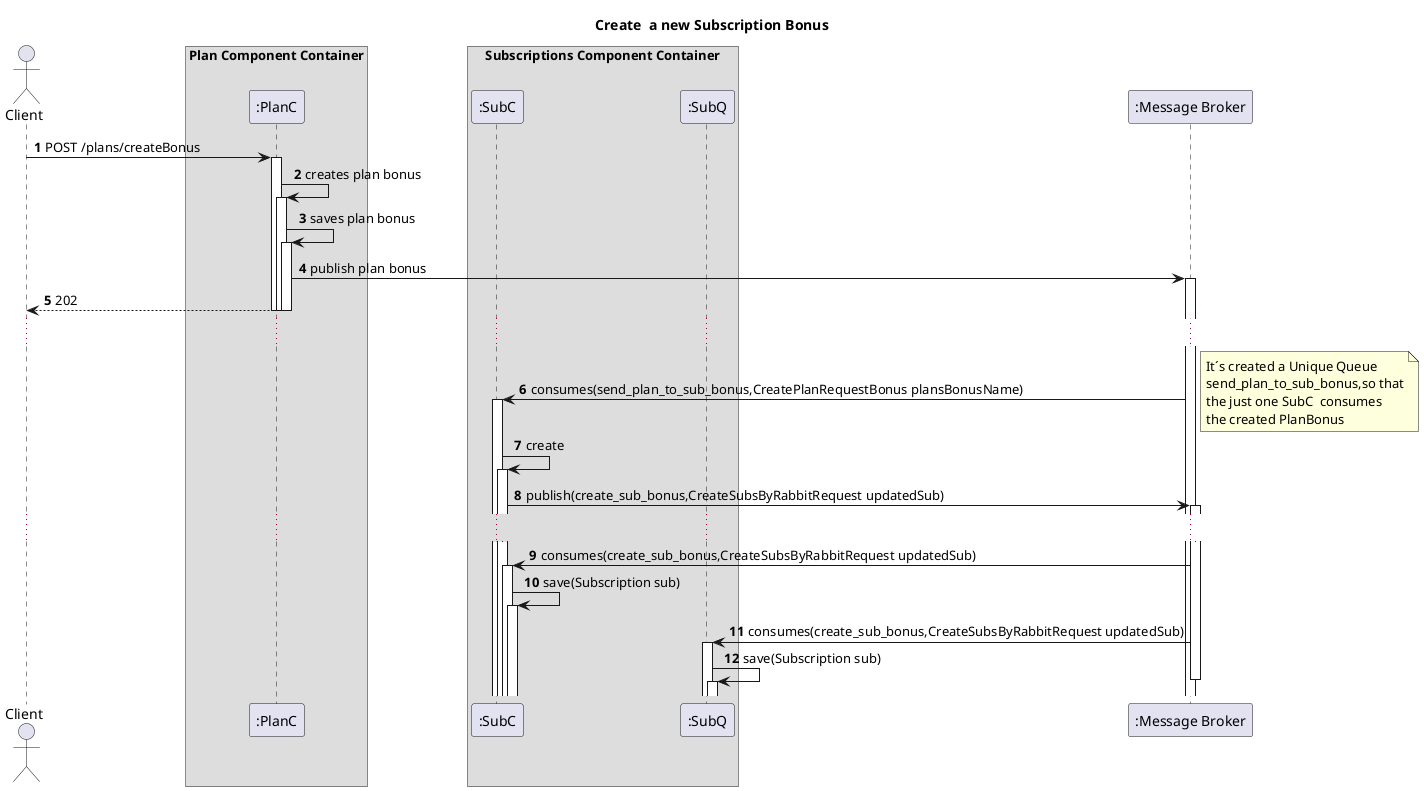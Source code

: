 @startuml
'https://plantuml.com/sequence-diagram
autoactivate on
autonumber
title  Create  a new Subscription Bonus

autonumber

actor "Client" as Ac
box "Plan Component Container"
participant ":PlanC" as Auth
end box
box "Subscriptions Component Container"
    participant ":SubC" as NewComp
    participant ":SubQ" as NewCompQ
end box
participant ":Message Broker" as Broker


Ac->Auth:POST /plans/createBonus
Auth->Auth:creates plan bonus
Auth->Auth:saves plan bonus
Auth->Broker:publish plan bonus

Auth-->Ac:202
deactivate Auth
deactivate Auth

...
Broker->NewComp:consumes(send_plan_to_sub_bonus,CreatePlanRequestBonus plansBonusName)

note right
It´s created a Unique Queue
send_plan_to_sub_bonus,so that
the just one SubC  consumes
the created PlanBonus
end note
NewComp->NewComp:create

NewComp->Broker:publish(create_sub_bonus,CreateSubsByRabbitRequest updatedSub)
...
Broker->NewComp:consumes(create_sub_bonus,CreateSubsByRabbitRequest updatedSub)

NewComp->NewComp:save(Subscription sub)

Broker->NewCompQ:consumes(create_sub_bonus,CreateSubsByRabbitRequest updatedSub)
NewCompQ->NewCompQ:save(Subscription sub)
deactivate Broker











@enduml
